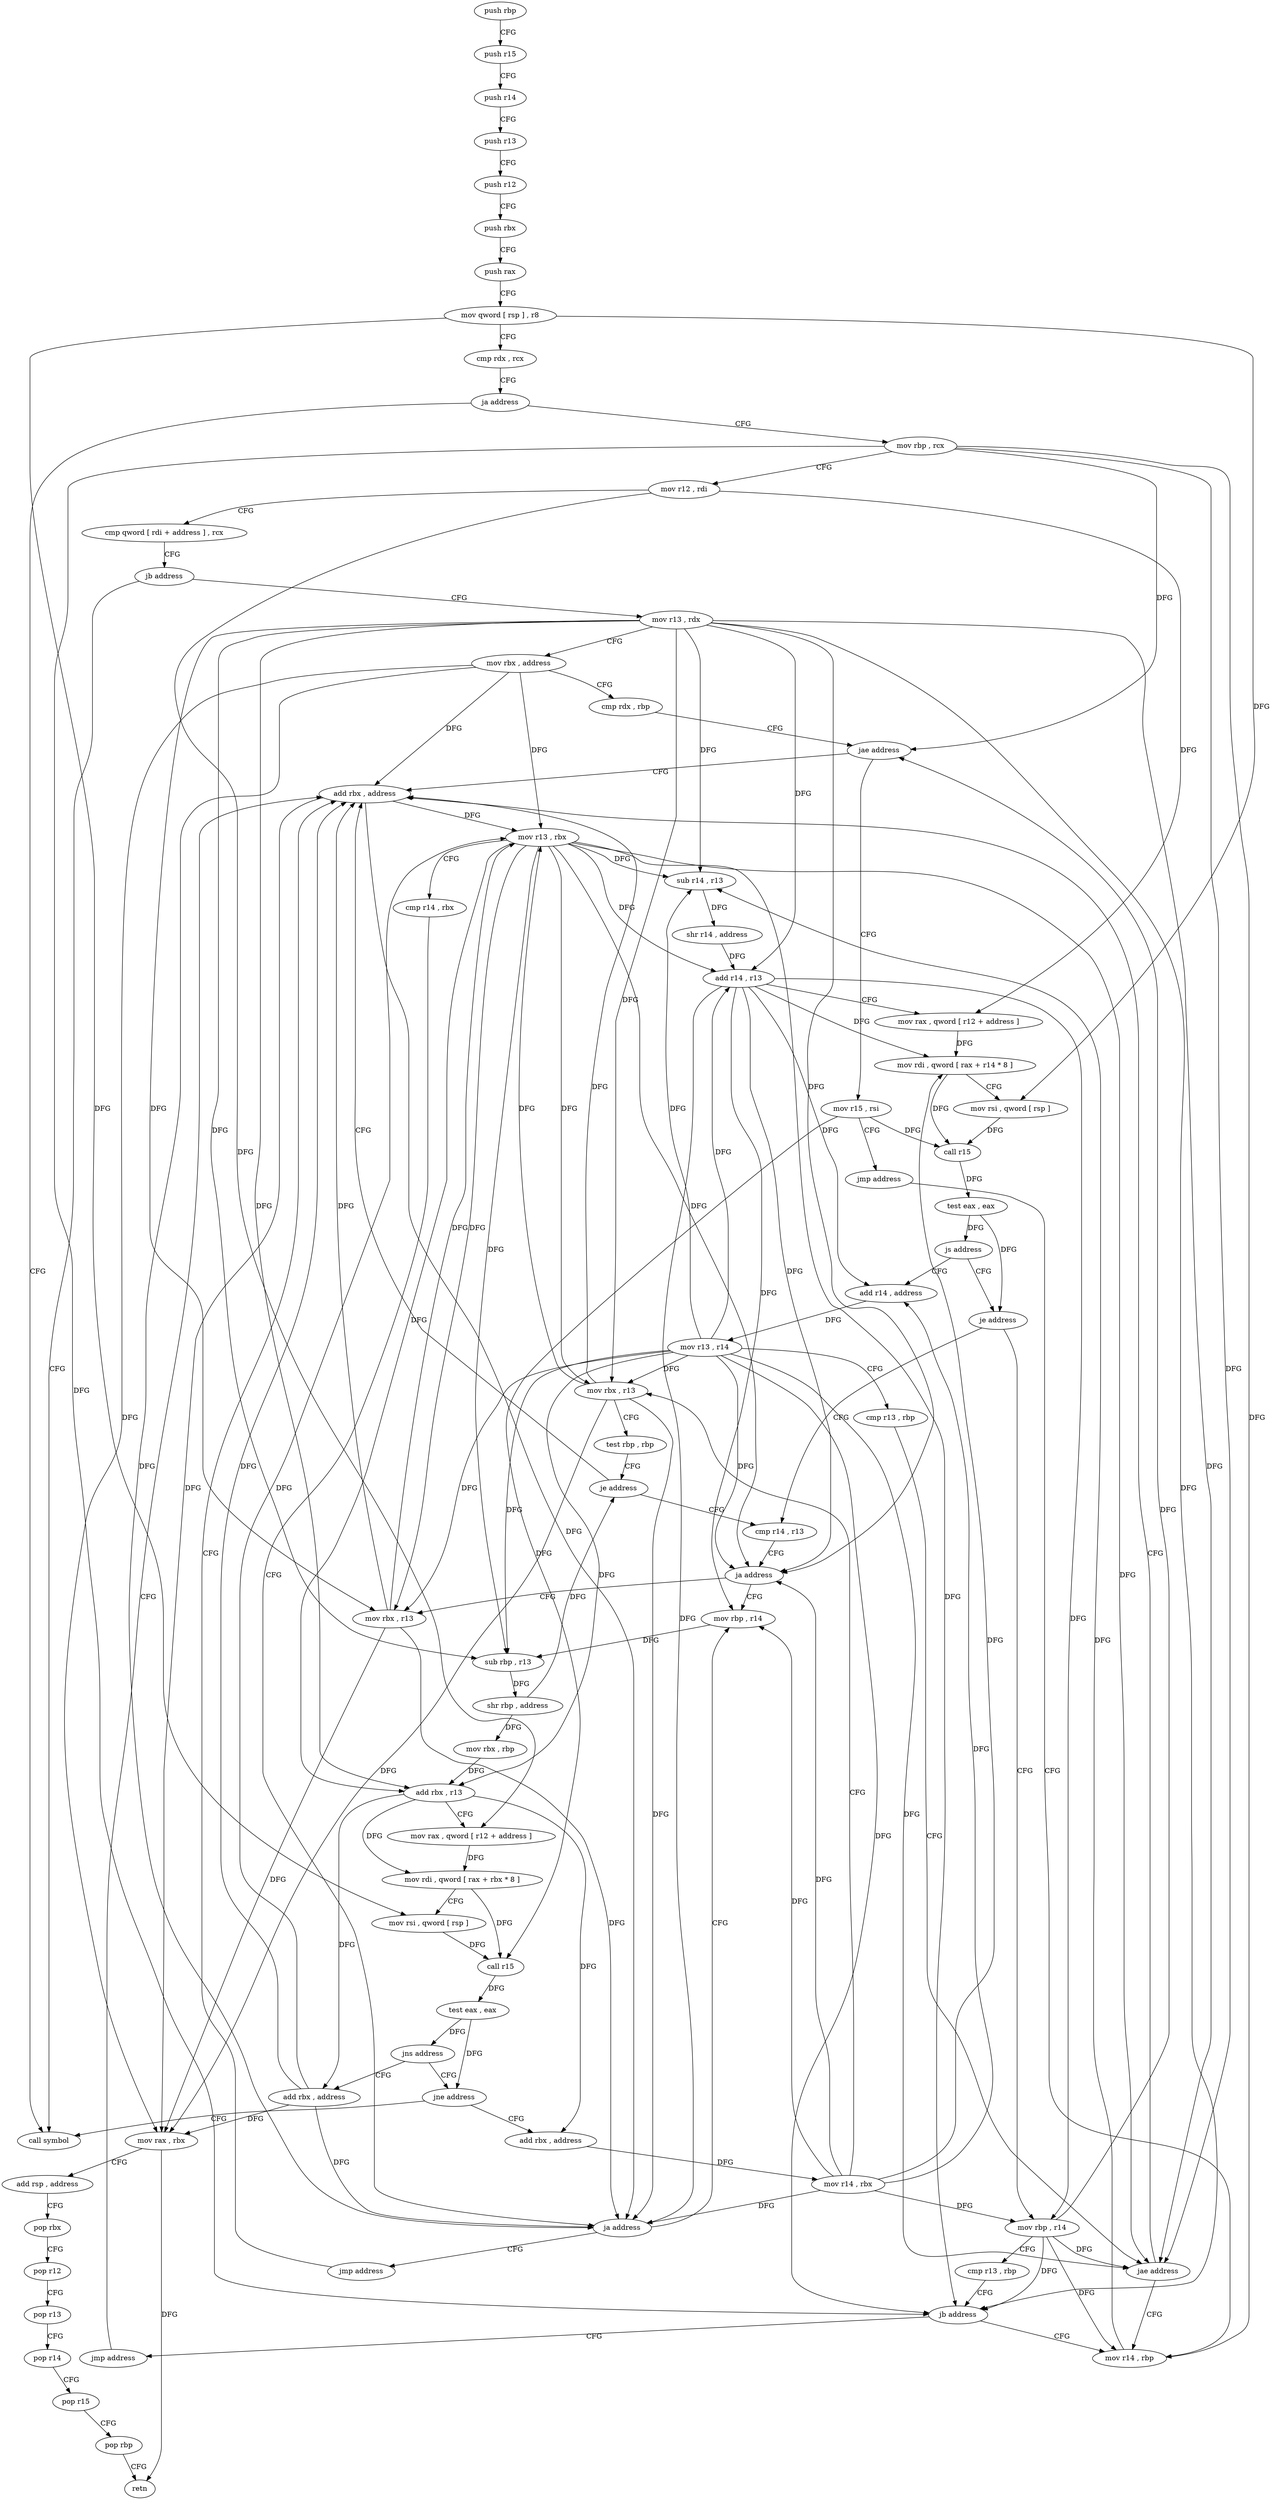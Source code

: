 digraph "func" {
"162256" [label = "push rbp" ]
"162257" [label = "push r15" ]
"162259" [label = "push r14" ]
"162261" [label = "push r13" ]
"162263" [label = "push r12" ]
"162265" [label = "push rbx" ]
"162266" [label = "push rax" ]
"162267" [label = "mov qword [ rsp ] , r8" ]
"162271" [label = "cmp rdx , rcx" ]
"162274" [label = "ja address" ]
"162480" [label = "call symbol" ]
"162280" [label = "mov rbp , rcx" ]
"162283" [label = "mov r12 , rdi" ]
"162286" [label = "cmp qword [ rdi + address ] , rcx" ]
"162290" [label = "jb address" ]
"162296" [label = "mov r13 , rdx" ]
"162299" [label = "mov rbx , address" ]
"162306" [label = "cmp rdx , rbp" ]
"162309" [label = "jae address" ]
"162458" [label = "add rbx , address" ]
"162315" [label = "mov r15 , rsi" ]
"162462" [label = "mov rax , rbx" ]
"162465" [label = "add rsp , address" ]
"162469" [label = "pop rbx" ]
"162470" [label = "pop r12" ]
"162472" [label = "pop r13" ]
"162474" [label = "pop r14" ]
"162476" [label = "pop r15" ]
"162478" [label = "pop rbp" ]
"162479" [label = "retn" ]
"162318" [label = "jmp address" ]
"162332" [label = "mov r14 , rbp" ]
"162335" [label = "sub r14 , r13" ]
"162338" [label = "shr r14 , address" ]
"162341" [label = "add r14 , r13" ]
"162344" [label = "mov rax , qword [ r12 + address ]" ]
"162349" [label = "mov rdi , qword [ rax + r14 * 8 ]" ]
"162353" [label = "mov rsi , qword [ rsp ]" ]
"162357" [label = "call r15" ]
"162360" [label = "test eax , eax" ]
"162362" [label = "js address" ]
"162320" [label = "add r14 , address" ]
"162364" [label = "je address" ]
"162324" [label = "mov r13 , r14" ]
"162327" [label = "cmp r13 , rbp" ]
"162330" [label = "jae address" ]
"162450" [label = "cmp r14 , r13" ]
"162366" [label = "mov rbp , r14" ]
"162453" [label = "ja address" ]
"162384" [label = "mov rbp , r14" ]
"162455" [label = "mov rbx , r13" ]
"162369" [label = "cmp r13 , rbp" ]
"162372" [label = "jb address" ]
"162374" [label = "jmp address" ]
"162387" [label = "sub rbp , r13" ]
"162390" [label = "shr rbp , address" ]
"162393" [label = "mov rbx , rbp" ]
"162396" [label = "add rbx , r13" ]
"162399" [label = "mov rax , qword [ r12 + address ]" ]
"162404" [label = "mov rdi , qword [ rax + rbx * 8 ]" ]
"162408" [label = "mov rsi , qword [ rsp ]" ]
"162412" [label = "call r15" ]
"162415" [label = "test eax , eax" ]
"162417" [label = "jns address" ]
"162433" [label = "jne address" ]
"162419" [label = "add rbx , address" ]
"162435" [label = "add rbx , address" ]
"162423" [label = "mov r13 , rbx" ]
"162426" [label = "cmp r14 , rbx" ]
"162429" [label = "ja address" ]
"162431" [label = "jmp address" ]
"162439" [label = "mov r14 , rbx" ]
"162442" [label = "mov rbx , r13" ]
"162445" [label = "test rbp , rbp" ]
"162448" [label = "je address" ]
"162256" -> "162257" [ label = "CFG" ]
"162257" -> "162259" [ label = "CFG" ]
"162259" -> "162261" [ label = "CFG" ]
"162261" -> "162263" [ label = "CFG" ]
"162263" -> "162265" [ label = "CFG" ]
"162265" -> "162266" [ label = "CFG" ]
"162266" -> "162267" [ label = "CFG" ]
"162267" -> "162271" [ label = "CFG" ]
"162267" -> "162353" [ label = "DFG" ]
"162267" -> "162408" [ label = "DFG" ]
"162271" -> "162274" [ label = "CFG" ]
"162274" -> "162480" [ label = "CFG" ]
"162274" -> "162280" [ label = "CFG" ]
"162280" -> "162283" [ label = "CFG" ]
"162280" -> "162309" [ label = "DFG" ]
"162280" -> "162332" [ label = "DFG" ]
"162280" -> "162330" [ label = "DFG" ]
"162280" -> "162372" [ label = "DFG" ]
"162283" -> "162286" [ label = "CFG" ]
"162283" -> "162344" [ label = "DFG" ]
"162283" -> "162399" [ label = "DFG" ]
"162286" -> "162290" [ label = "CFG" ]
"162290" -> "162480" [ label = "CFG" ]
"162290" -> "162296" [ label = "CFG" ]
"162296" -> "162299" [ label = "CFG" ]
"162296" -> "162335" [ label = "DFG" ]
"162296" -> "162341" [ label = "DFG" ]
"162296" -> "162330" [ label = "DFG" ]
"162296" -> "162453" [ label = "DFG" ]
"162296" -> "162372" [ label = "DFG" ]
"162296" -> "162387" [ label = "DFG" ]
"162296" -> "162396" [ label = "DFG" ]
"162296" -> "162455" [ label = "DFG" ]
"162296" -> "162442" [ label = "DFG" ]
"162299" -> "162306" [ label = "CFG" ]
"162299" -> "162458" [ label = "DFG" ]
"162299" -> "162462" [ label = "DFG" ]
"162299" -> "162423" [ label = "DFG" ]
"162299" -> "162429" [ label = "DFG" ]
"162306" -> "162309" [ label = "CFG" ]
"162309" -> "162458" [ label = "CFG" ]
"162309" -> "162315" [ label = "CFG" ]
"162458" -> "162462" [ label = "DFG" ]
"162458" -> "162423" [ label = "DFG" ]
"162458" -> "162429" [ label = "DFG" ]
"162315" -> "162318" [ label = "CFG" ]
"162315" -> "162357" [ label = "DFG" ]
"162315" -> "162412" [ label = "DFG" ]
"162462" -> "162465" [ label = "CFG" ]
"162462" -> "162479" [ label = "DFG" ]
"162465" -> "162469" [ label = "CFG" ]
"162469" -> "162470" [ label = "CFG" ]
"162470" -> "162472" [ label = "CFG" ]
"162472" -> "162474" [ label = "CFG" ]
"162474" -> "162476" [ label = "CFG" ]
"162476" -> "162478" [ label = "CFG" ]
"162478" -> "162479" [ label = "CFG" ]
"162318" -> "162332" [ label = "CFG" ]
"162332" -> "162335" [ label = "DFG" ]
"162335" -> "162338" [ label = "DFG" ]
"162338" -> "162341" [ label = "DFG" ]
"162341" -> "162344" [ label = "CFG" ]
"162341" -> "162349" [ label = "DFG" ]
"162341" -> "162320" [ label = "DFG" ]
"162341" -> "162453" [ label = "DFG" ]
"162341" -> "162366" [ label = "DFG" ]
"162341" -> "162384" [ label = "DFG" ]
"162341" -> "162429" [ label = "DFG" ]
"162344" -> "162349" [ label = "DFG" ]
"162349" -> "162353" [ label = "CFG" ]
"162349" -> "162357" [ label = "DFG" ]
"162353" -> "162357" [ label = "DFG" ]
"162357" -> "162360" [ label = "DFG" ]
"162360" -> "162362" [ label = "DFG" ]
"162360" -> "162364" [ label = "DFG" ]
"162362" -> "162320" [ label = "CFG" ]
"162362" -> "162364" [ label = "CFG" ]
"162320" -> "162324" [ label = "DFG" ]
"162364" -> "162450" [ label = "CFG" ]
"162364" -> "162366" [ label = "CFG" ]
"162324" -> "162327" [ label = "CFG" ]
"162324" -> "162335" [ label = "DFG" ]
"162324" -> "162341" [ label = "DFG" ]
"162324" -> "162330" [ label = "DFG" ]
"162324" -> "162453" [ label = "DFG" ]
"162324" -> "162372" [ label = "DFG" ]
"162324" -> "162387" [ label = "DFG" ]
"162324" -> "162396" [ label = "DFG" ]
"162324" -> "162455" [ label = "DFG" ]
"162324" -> "162442" [ label = "DFG" ]
"162327" -> "162330" [ label = "CFG" ]
"162330" -> "162458" [ label = "CFG" ]
"162330" -> "162332" [ label = "CFG" ]
"162450" -> "162453" [ label = "CFG" ]
"162366" -> "162369" [ label = "CFG" ]
"162366" -> "162309" [ label = "DFG" ]
"162366" -> "162332" [ label = "DFG" ]
"162366" -> "162330" [ label = "DFG" ]
"162366" -> "162372" [ label = "DFG" ]
"162453" -> "162384" [ label = "CFG" ]
"162453" -> "162455" [ label = "CFG" ]
"162384" -> "162387" [ label = "DFG" ]
"162455" -> "162458" [ label = "DFG" ]
"162455" -> "162462" [ label = "DFG" ]
"162455" -> "162423" [ label = "DFG" ]
"162455" -> "162429" [ label = "DFG" ]
"162369" -> "162372" [ label = "CFG" ]
"162372" -> "162332" [ label = "CFG" ]
"162372" -> "162374" [ label = "CFG" ]
"162374" -> "162458" [ label = "CFG" ]
"162387" -> "162390" [ label = "DFG" ]
"162390" -> "162393" [ label = "DFG" ]
"162390" -> "162448" [ label = "DFG" ]
"162393" -> "162396" [ label = "DFG" ]
"162396" -> "162399" [ label = "CFG" ]
"162396" -> "162404" [ label = "DFG" ]
"162396" -> "162419" [ label = "DFG" ]
"162396" -> "162435" [ label = "DFG" ]
"162399" -> "162404" [ label = "DFG" ]
"162404" -> "162408" [ label = "CFG" ]
"162404" -> "162412" [ label = "DFG" ]
"162408" -> "162412" [ label = "DFG" ]
"162412" -> "162415" [ label = "DFG" ]
"162415" -> "162417" [ label = "DFG" ]
"162415" -> "162433" [ label = "DFG" ]
"162417" -> "162433" [ label = "CFG" ]
"162417" -> "162419" [ label = "CFG" ]
"162433" -> "162480" [ label = "CFG" ]
"162433" -> "162435" [ label = "CFG" ]
"162419" -> "162423" [ label = "DFG" ]
"162419" -> "162458" [ label = "DFG" ]
"162419" -> "162462" [ label = "DFG" ]
"162419" -> "162429" [ label = "DFG" ]
"162435" -> "162439" [ label = "DFG" ]
"162423" -> "162426" [ label = "CFG" ]
"162423" -> "162335" [ label = "DFG" ]
"162423" -> "162341" [ label = "DFG" ]
"162423" -> "162453" [ label = "DFG" ]
"162423" -> "162387" [ label = "DFG" ]
"162423" -> "162396" [ label = "DFG" ]
"162423" -> "162455" [ label = "DFG" ]
"162423" -> "162330" [ label = "DFG" ]
"162423" -> "162372" [ label = "DFG" ]
"162423" -> "162442" [ label = "DFG" ]
"162426" -> "162429" [ label = "CFG" ]
"162429" -> "162384" [ label = "CFG" ]
"162429" -> "162431" [ label = "CFG" ]
"162431" -> "162458" [ label = "CFG" ]
"162439" -> "162442" [ label = "CFG" ]
"162439" -> "162349" [ label = "DFG" ]
"162439" -> "162320" [ label = "DFG" ]
"162439" -> "162366" [ label = "DFG" ]
"162439" -> "162384" [ label = "DFG" ]
"162439" -> "162453" [ label = "DFG" ]
"162439" -> "162429" [ label = "DFG" ]
"162442" -> "162445" [ label = "CFG" ]
"162442" -> "162458" [ label = "DFG" ]
"162442" -> "162462" [ label = "DFG" ]
"162442" -> "162423" [ label = "DFG" ]
"162442" -> "162429" [ label = "DFG" ]
"162445" -> "162448" [ label = "CFG" ]
"162448" -> "162458" [ label = "CFG" ]
"162448" -> "162450" [ label = "CFG" ]
}
